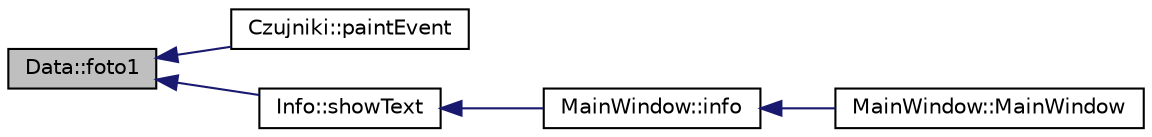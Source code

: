 digraph "Data::foto1"
{
  edge [fontname="Helvetica",fontsize="10",labelfontname="Helvetica",labelfontsize="10"];
  node [fontname="Helvetica",fontsize="10",shape=record];
  rankdir="LR";
  Node1 [label="Data::foto1",height=0.2,width=0.4,color="black", fillcolor="grey75", style="filled", fontcolor="black"];
  Node1 -> Node2 [dir="back",color="midnightblue",fontsize="10",style="solid",fontname="Helvetica"];
  Node2 [label="Czujniki::paintEvent",height=0.2,width=0.4,color="black", fillcolor="white", style="filled",URL="$class_czujniki.html#a3bb54c1cca3ba30b92143129f38637e9",tooltip="Czujniki::paintEvent rysuje na widgecie kółka odpowiadające kolejnym czujnikom linii. "];
  Node1 -> Node3 [dir="back",color="midnightblue",fontsize="10",style="solid",fontname="Helvetica"];
  Node3 [label="Info::showText",height=0.2,width=0.4,color="black", fillcolor="white", style="filled",URL="$class_info.html#ae90eb729d49b714feb2030e53a034269"];
  Node3 -> Node4 [dir="back",color="midnightblue",fontsize="10",style="solid",fontname="Helvetica"];
  Node4 [label="MainWindow::info",height=0.2,width=0.4,color="black", fillcolor="white", style="filled",URL="$class_main_window.html#a78f945084286506a64269d4ee75db224",tooltip="MainWindow::info - slot połaczony z sygnalem od MouseEvent widgetu trasa, wyswietla okienko dodatkowe..."];
  Node4 -> Node5 [dir="back",color="midnightblue",fontsize="10",style="solid",fontname="Helvetica"];
  Node5 [label="MainWindow::MainWindow",height=0.2,width=0.4,color="black", fillcolor="white", style="filled",URL="$class_main_window.html#a8b244be8b7b7db1b08de2a2acb9409db",tooltip="MainWindow::MainWindow - konstruktor okna głównego. "];
}
